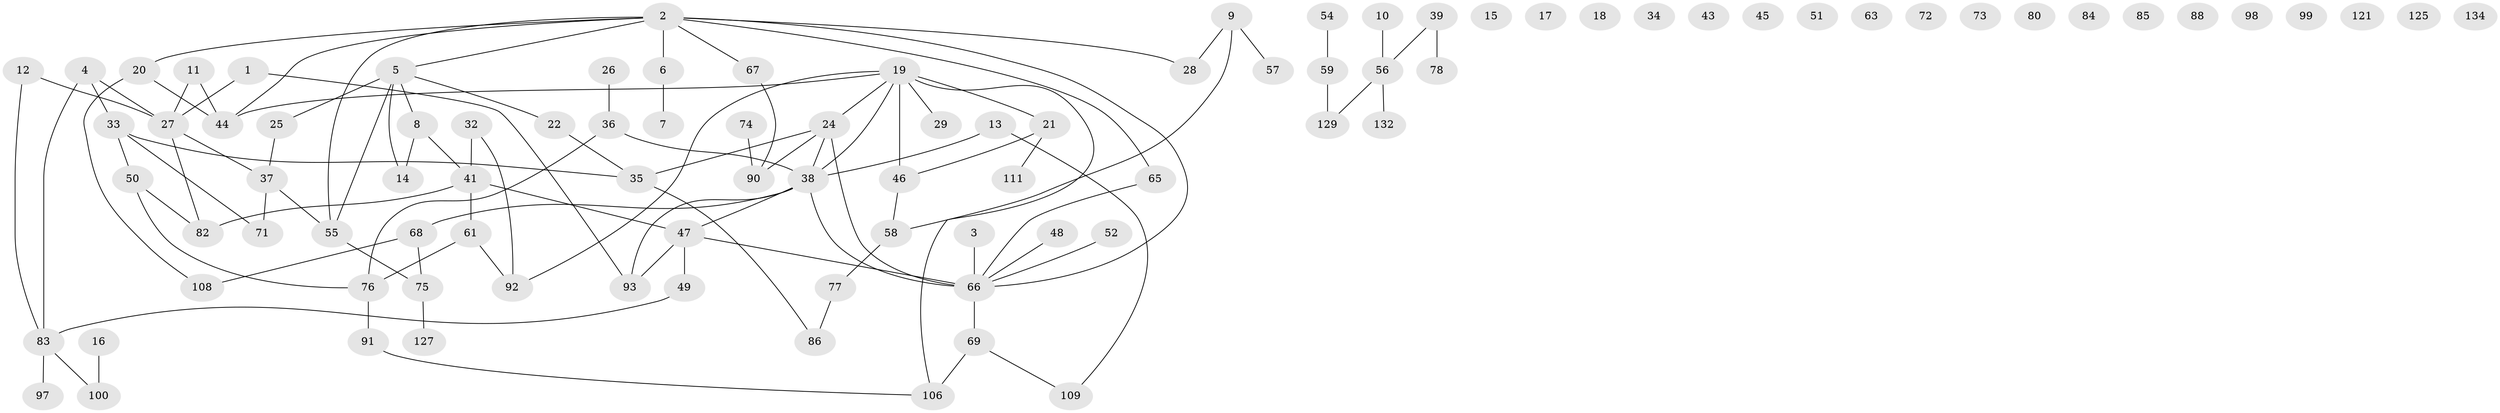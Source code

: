 // original degree distribution, {2: 0.291044776119403, 3: 0.27611940298507465, 4: 0.09701492537313433, 1: 0.14925373134328357, 0: 0.13432835820895522, 5: 0.05223880597014925}
// Generated by graph-tools (version 1.1) at 2025/16/03/04/25 18:16:37]
// undirected, 93 vertices, 105 edges
graph export_dot {
graph [start="1"]
  node [color=gray90,style=filled];
  1;
  2 [super="+107+23"];
  3;
  4 [super="+40+128"];
  5 [super="+60"];
  6 [super="+79"];
  7;
  8;
  9 [super="+70"];
  10;
  11 [super="+42"];
  12 [super="+31"];
  13;
  14;
  15;
  16;
  17;
  18;
  19 [super="+119+131"];
  20 [super="+30"];
  21;
  22;
  24 [super="+102+114"];
  25;
  26;
  27 [super="+62"];
  28;
  29;
  32;
  33;
  34;
  35 [super="+53"];
  36;
  37 [super="+118"];
  38 [super="+64"];
  39 [super="+112"];
  41 [super="+103+105"];
  43;
  44;
  45;
  46 [super="+124"];
  47 [super="+87"];
  48;
  49;
  50;
  51;
  52;
  54;
  55 [super="+95"];
  56 [super="+94"];
  57;
  58;
  59;
  61;
  63 [super="+115"];
  65;
  66 [super="+81"];
  67;
  68;
  69;
  71;
  72;
  73;
  74;
  75;
  76 [super="+101"];
  77;
  78;
  80;
  82;
  83;
  84;
  85;
  86;
  88;
  90;
  91 [super="+96"];
  92;
  93;
  97 [super="+117"];
  98;
  99;
  100;
  106 [super="+120"];
  108 [super="+130"];
  109;
  111;
  121;
  125;
  127;
  129;
  132;
  134;
  1 -- 27;
  1 -- 93;
  2 -- 44;
  2 -- 65;
  2 -- 20;
  2 -- 28;
  2 -- 67;
  2 -- 5;
  2 -- 6;
  2 -- 55;
  2 -- 66;
  3 -- 66 [weight=2];
  4 -- 33;
  4 -- 27;
  4 -- 83;
  5 -- 22;
  5 -- 25;
  5 -- 8;
  5 -- 14;
  5 -- 55;
  6 -- 7;
  8 -- 14;
  8 -- 41;
  9 -- 28;
  9 -- 57;
  9 -- 58;
  10 -- 56;
  11 -- 44;
  11 -- 27;
  12 -- 27;
  12 -- 83;
  13 -- 38;
  13 -- 109;
  16 -- 100;
  19 -- 44;
  19 -- 21;
  19 -- 106;
  19 -- 29;
  19 -- 46 [weight=2];
  19 -- 92;
  19 -- 38;
  19 -- 24;
  20 -- 108;
  20 -- 44;
  21 -- 111;
  21 -- 46;
  22 -- 35;
  24 -- 66;
  24 -- 90;
  24 -- 35;
  24 -- 38;
  25 -- 37;
  26 -- 36;
  27 -- 82;
  27 -- 37;
  32 -- 92;
  32 -- 41;
  33 -- 35;
  33 -- 50;
  33 -- 71;
  35 -- 86;
  36 -- 76;
  36 -- 38;
  37 -- 71;
  37 -- 55;
  38 -- 68;
  38 -- 93;
  38 -- 47;
  38 -- 66;
  39 -- 78;
  39 -- 56;
  41 -- 82;
  41 -- 61;
  41 -- 47;
  46 -- 58;
  47 -- 49;
  47 -- 93;
  47 -- 66;
  48 -- 66;
  49 -- 83;
  50 -- 76;
  50 -- 82;
  52 -- 66;
  54 -- 59;
  55 -- 75;
  56 -- 129;
  56 -- 132;
  58 -- 77;
  59 -- 129;
  61 -- 92;
  61 -- 76;
  65 -- 66;
  66 -- 69;
  67 -- 90;
  68 -- 75;
  68 -- 108;
  69 -- 109;
  69 -- 106;
  74 -- 90;
  75 -- 127;
  76 -- 91;
  77 -- 86;
  83 -- 97;
  83 -- 100;
  91 -- 106;
}
